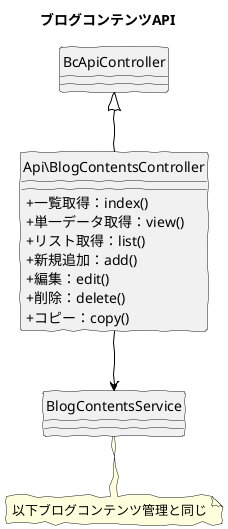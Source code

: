 @startuml
skinparam handwritten true
skinparam backgroundColor white
hide circle
skinparam classAttributeIconSize 0

title ブログコンテンツAPI

class Api\BlogContentsController {
  + 一覧取得：index()
  + 単一データ取得：view()
  + リスト取得：list()
  + 新規追加：add()
  + 編集：edit()
  + 削除：delete()
  + コピー：copy()
}

Api\BlogContentsController -down[#Black]-> BlogContentsService
Api\BlogContentsController -up[#Black]-|> BcApiController

note "以下ブログコンテンツ管理と同じ" as note
BlogContentsService .. note

@enduml
